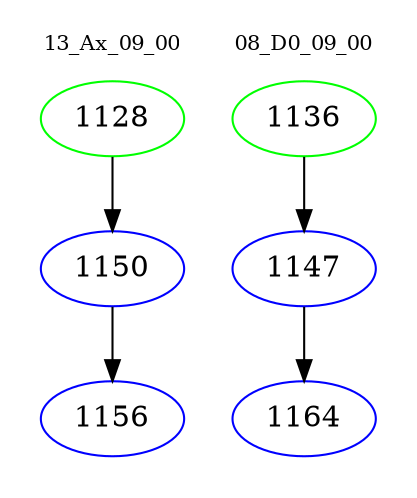 digraph{
subgraph cluster_0 {
color = white
label = "13_Ax_09_00";
fontsize=10;
T0_1128 [label="1128", color="green"]
T0_1128 -> T0_1150 [color="black"]
T0_1150 [label="1150", color="blue"]
T0_1150 -> T0_1156 [color="black"]
T0_1156 [label="1156", color="blue"]
}
subgraph cluster_1 {
color = white
label = "08_D0_09_00";
fontsize=10;
T1_1136 [label="1136", color="green"]
T1_1136 -> T1_1147 [color="black"]
T1_1147 [label="1147", color="blue"]
T1_1147 -> T1_1164 [color="black"]
T1_1164 [label="1164", color="blue"]
}
}
